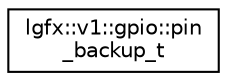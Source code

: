 digraph "Graphical Class Hierarchy"
{
 // LATEX_PDF_SIZE
  edge [fontname="Helvetica",fontsize="10",labelfontname="Helvetica",labelfontsize="10"];
  node [fontname="Helvetica",fontsize="10",shape=record];
  rankdir="LR";
  Node0 [label="lgfx::v1::gpio::pin\l_backup_t",height=0.2,width=0.4,color="black", fillcolor="white", style="filled",URL="$d4/d24/classlgfx_1_1v1_1_1gpio_1_1pin__backup__t.html",tooltip=" "];
}
